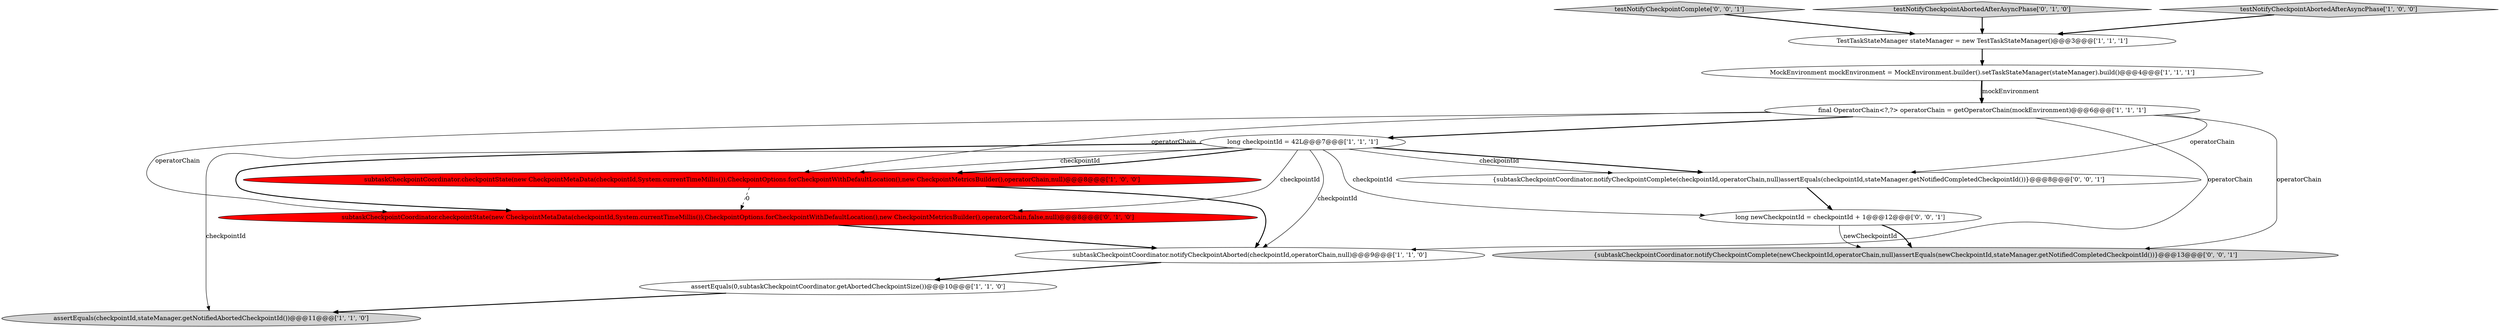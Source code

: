 digraph {
4 [style = filled, label = "long checkpointId = 42L@@@7@@@['1', '1', '1']", fillcolor = white, shape = ellipse image = "AAA0AAABBB1BBB"];
12 [style = filled, label = "{subtaskCheckpointCoordinator.notifyCheckpointComplete(newCheckpointId,operatorChain,null)assertEquals(newCheckpointId,stateManager.getNotifiedCompletedCheckpointId())}@@@13@@@['0', '0', '1']", fillcolor = lightgray, shape = ellipse image = "AAA0AAABBB3BBB"];
5 [style = filled, label = "subtaskCheckpointCoordinator.checkpointState(new CheckpointMetaData(checkpointId,System.currentTimeMillis()),CheckpointOptions.forCheckpointWithDefaultLocation(),new CheckpointMetricsBuilder(),operatorChain,null)@@@8@@@['1', '0', '0']", fillcolor = red, shape = ellipse image = "AAA1AAABBB1BBB"];
2 [style = filled, label = "subtaskCheckpointCoordinator.notifyCheckpointAborted(checkpointId,operatorChain,null)@@@9@@@['1', '1', '0']", fillcolor = white, shape = ellipse image = "AAA0AAABBB1BBB"];
1 [style = filled, label = "MockEnvironment mockEnvironment = MockEnvironment.builder().setTaskStateManager(stateManager).build()@@@4@@@['1', '1', '1']", fillcolor = white, shape = ellipse image = "AAA0AAABBB1BBB"];
6 [style = filled, label = "assertEquals(0,subtaskCheckpointCoordinator.getAbortedCheckpointSize())@@@10@@@['1', '1', '0']", fillcolor = white, shape = ellipse image = "AAA0AAABBB1BBB"];
14 [style = filled, label = "testNotifyCheckpointComplete['0', '0', '1']", fillcolor = lightgray, shape = diamond image = "AAA0AAABBB3BBB"];
9 [style = filled, label = "testNotifyCheckpointAbortedAfterAsyncPhase['0', '1', '0']", fillcolor = lightgray, shape = diamond image = "AAA0AAABBB2BBB"];
11 [style = filled, label = "long newCheckpointId = checkpointId + 1@@@12@@@['0', '0', '1']", fillcolor = white, shape = ellipse image = "AAA0AAABBB3BBB"];
7 [style = filled, label = "assertEquals(checkpointId,stateManager.getNotifiedAbortedCheckpointId())@@@11@@@['1', '1', '0']", fillcolor = lightgray, shape = ellipse image = "AAA0AAABBB1BBB"];
3 [style = filled, label = "final OperatorChain<?,?> operatorChain = getOperatorChain(mockEnvironment)@@@6@@@['1', '1', '1']", fillcolor = white, shape = ellipse image = "AAA0AAABBB1BBB"];
13 [style = filled, label = "{subtaskCheckpointCoordinator.notifyCheckpointComplete(checkpointId,operatorChain,null)assertEquals(checkpointId,stateManager.getNotifiedCompletedCheckpointId())}@@@8@@@['0', '0', '1']", fillcolor = white, shape = ellipse image = "AAA0AAABBB3BBB"];
10 [style = filled, label = "subtaskCheckpointCoordinator.checkpointState(new CheckpointMetaData(checkpointId,System.currentTimeMillis()),CheckpointOptions.forCheckpointWithDefaultLocation(),new CheckpointMetricsBuilder(),operatorChain,false,null)@@@8@@@['0', '1', '0']", fillcolor = red, shape = ellipse image = "AAA1AAABBB2BBB"];
8 [style = filled, label = "TestTaskStateManager stateManager = new TestTaskStateManager()@@@3@@@['1', '1', '1']", fillcolor = white, shape = ellipse image = "AAA0AAABBB1BBB"];
0 [style = filled, label = "testNotifyCheckpointAbortedAfterAsyncPhase['1', '0', '0']", fillcolor = lightgray, shape = diamond image = "AAA0AAABBB1BBB"];
4->10 [style = bold, label=""];
3->10 [style = solid, label="operatorChain"];
2->6 [style = bold, label=""];
4->13 [style = bold, label=""];
1->3 [style = bold, label=""];
3->12 [style = solid, label="operatorChain"];
11->12 [style = bold, label=""];
9->8 [style = bold, label=""];
3->4 [style = bold, label=""];
13->11 [style = bold, label=""];
3->13 [style = solid, label="operatorChain"];
8->1 [style = bold, label=""];
4->11 [style = solid, label="checkpointId"];
5->2 [style = bold, label=""];
4->10 [style = solid, label="checkpointId"];
4->7 [style = solid, label="checkpointId"];
3->2 [style = solid, label="operatorChain"];
5->10 [style = dashed, label="0"];
0->8 [style = bold, label=""];
3->5 [style = solid, label="operatorChain"];
4->2 [style = solid, label="checkpointId"];
4->13 [style = solid, label="checkpointId"];
1->3 [style = solid, label="mockEnvironment"];
11->12 [style = solid, label="newCheckpointId"];
10->2 [style = bold, label=""];
14->8 [style = bold, label=""];
6->7 [style = bold, label=""];
4->5 [style = solid, label="checkpointId"];
4->5 [style = bold, label=""];
}
